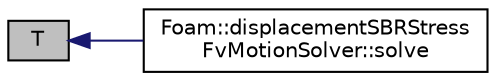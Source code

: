 digraph "T"
{
  bgcolor="transparent";
  edge [fontname="Helvetica",fontsize="10",labelfontname="Helvetica",labelfontsize="10"];
  node [fontname="Helvetica",fontsize="10",shape=record];
  rankdir="LR";
  Node1 [label="T",height=0.2,width=0.4,color="black", fillcolor="grey75", style="filled", fontcolor="black"];
  Node1 -> Node2 [dir="back",color="midnightblue",fontsize="10",style="solid",fontname="Helvetica"];
  Node2 [label="Foam::displacementSBRStress\lFvMotionSolver::solve",height=0.2,width=0.4,color="black",URL="$a00555.html#af7d39f0eac0af0ed5785935ac72a1e7d",tooltip="Solve for motion. "];
}
